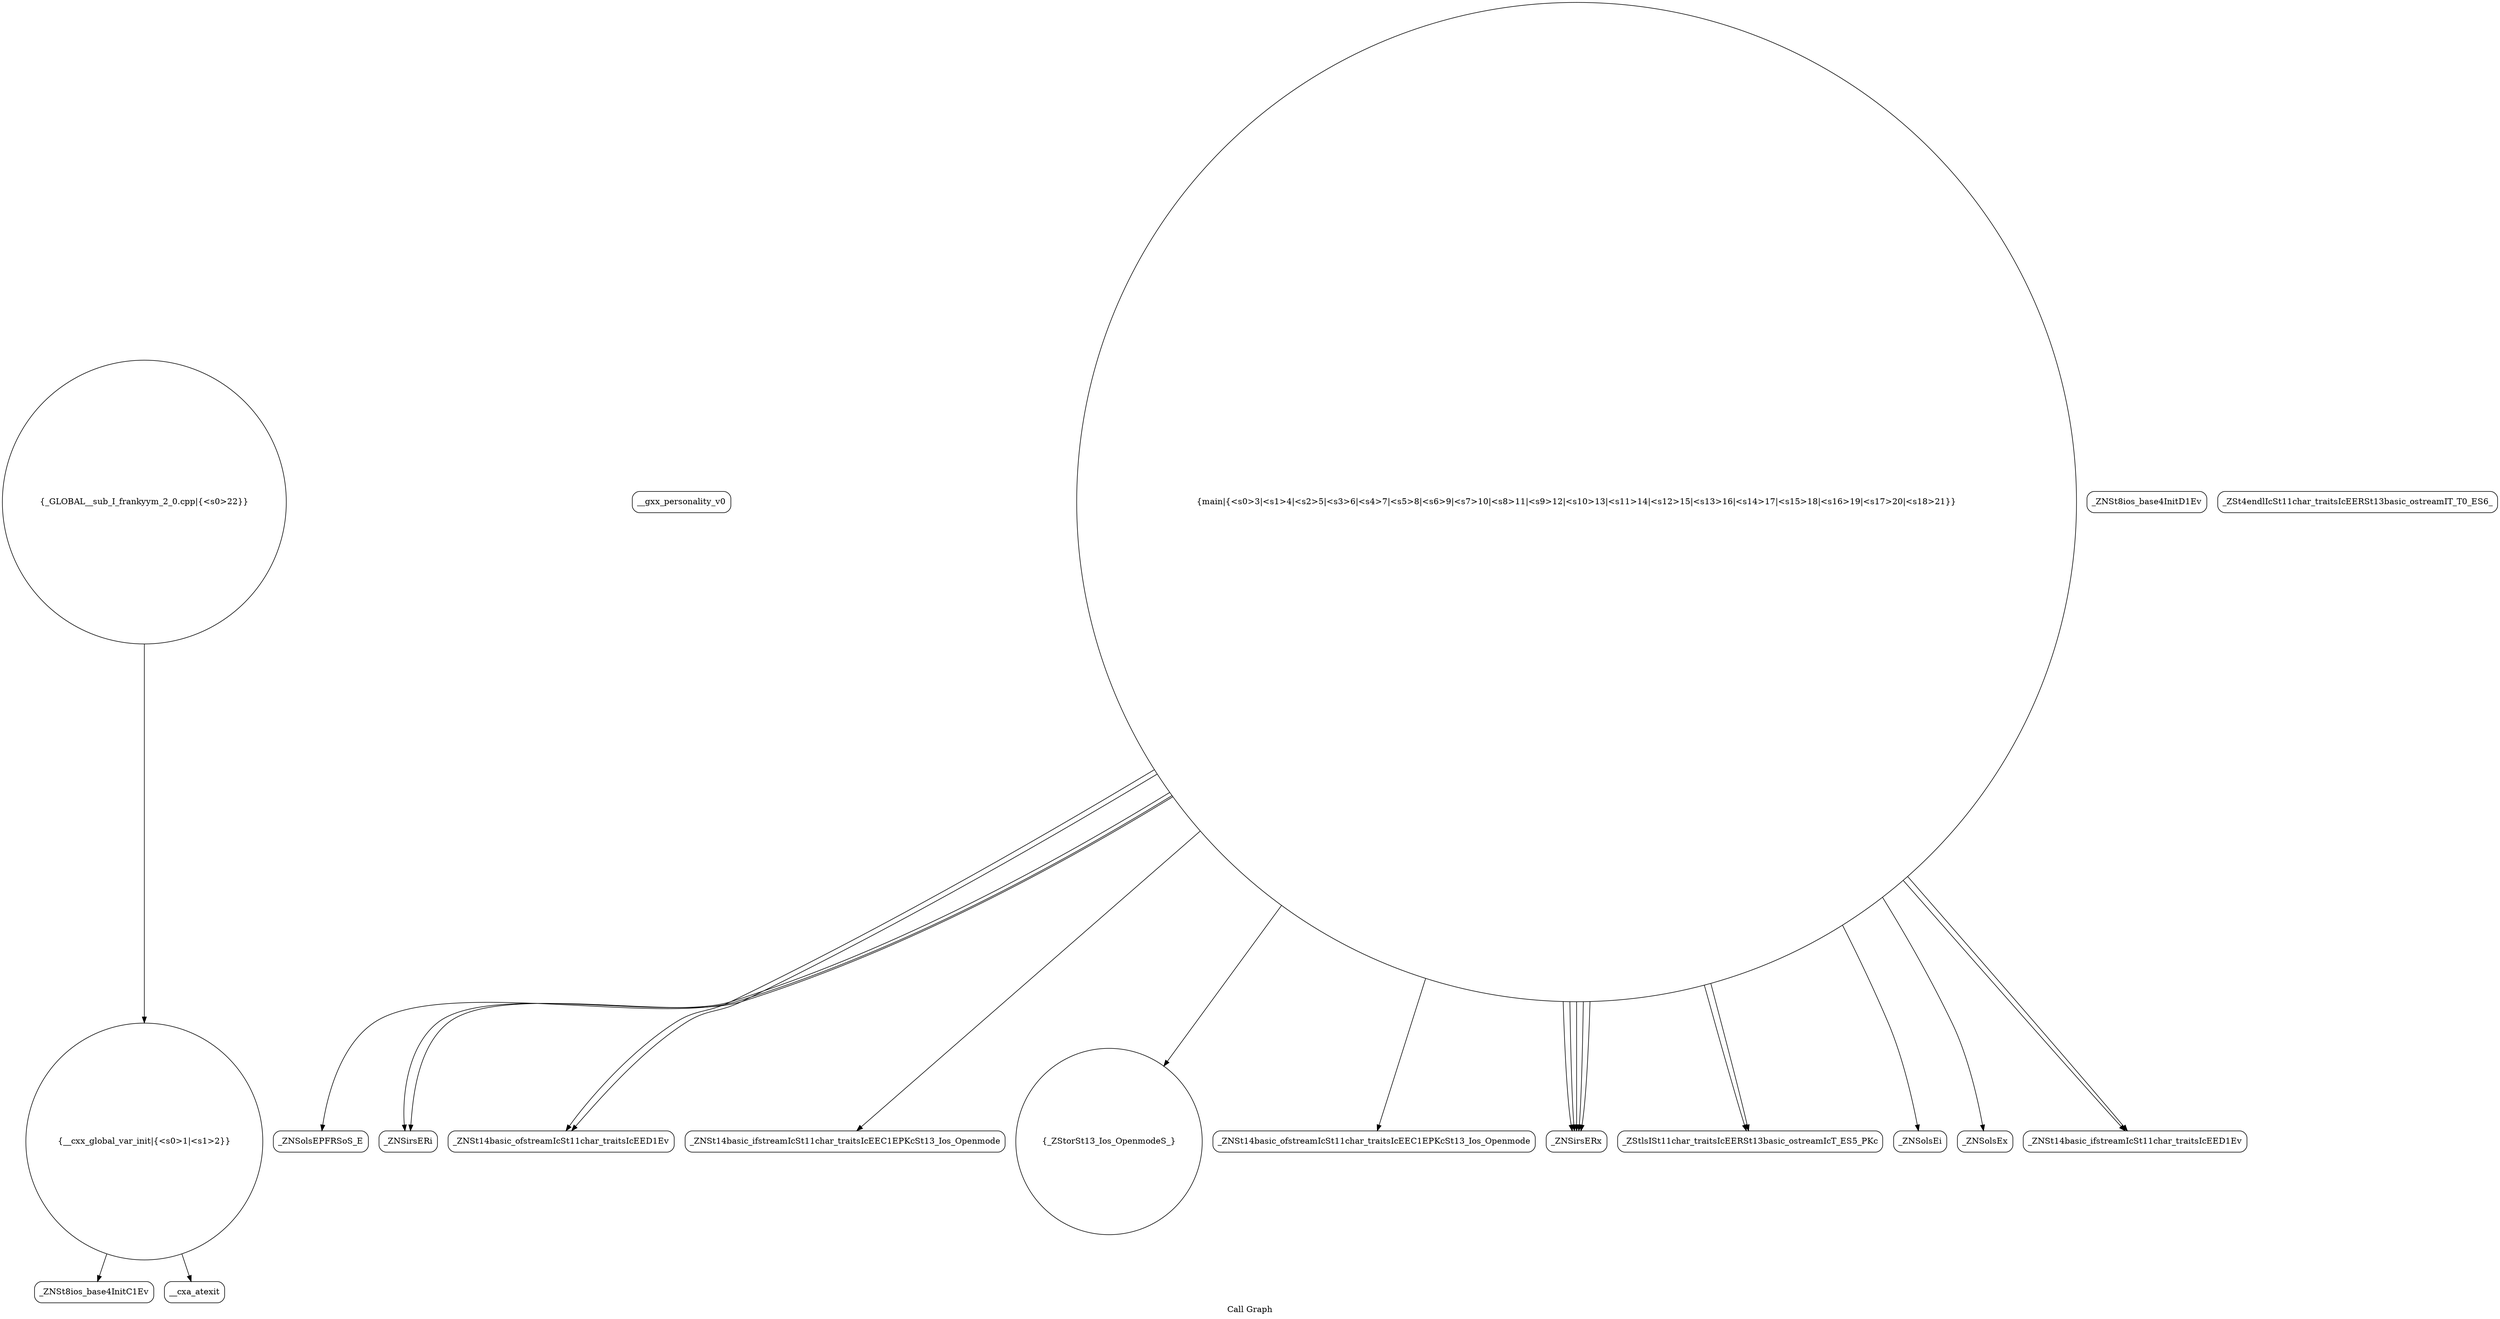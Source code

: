 digraph "Call Graph" {
	label="Call Graph";

	Node0x564eaa3a7020 [shape=record,shape=circle,label="{__cxx_global_var_init|{<s0>1|<s1>2}}"];
	Node0x564eaa3a7020:s0 -> Node0x564eaa3a74b0[color=black];
	Node0x564eaa3a7020:s1 -> Node0x564eaa3a75b0[color=black];
	Node0x564eaa3a77b0 [shape=record,shape=Mrecord,label="{__gxx_personality_v0}"];
	Node0x564eaa3a7b30 [shape=record,shape=Mrecord,label="{_ZNSolsEPFRSoS_E}"];
	Node0x564eaa3a7530 [shape=record,shape=Mrecord,label="{_ZNSt8ios_base4InitD1Ev}"];
	Node0x564eaa3a78b0 [shape=record,shape=Mrecord,label="{_ZNSirsERi}"];
	Node0x564eaa3a7c30 [shape=record,shape=Mrecord,label="{_ZNSt14basic_ofstreamIcSt11char_traitsIcEED1Ev}"];
	Node0x564eaa3a7630 [shape=record,shape=circle,label="{main|{<s0>3|<s1>4|<s2>5|<s3>6|<s4>7|<s5>8|<s6>9|<s7>10|<s8>11|<s9>12|<s10>13|<s11>14|<s12>15|<s13>16|<s14>17|<s15>18|<s16>19|<s17>20|<s18>21}}"];
	Node0x564eaa3a7630:s0 -> Node0x564eaa3a76b0[color=black];
	Node0x564eaa3a7630:s1 -> Node0x564eaa3a7730[color=black];
	Node0x564eaa3a7630:s2 -> Node0x564eaa3a7830[color=black];
	Node0x564eaa3a7630:s3 -> Node0x564eaa3a78b0[color=black];
	Node0x564eaa3a7630:s4 -> Node0x564eaa3a7930[color=black];
	Node0x564eaa3a7630:s5 -> Node0x564eaa3a7930[color=black];
	Node0x564eaa3a7630:s6 -> Node0x564eaa3a7930[color=black];
	Node0x564eaa3a7630:s7 -> Node0x564eaa3a7930[color=black];
	Node0x564eaa3a7630:s8 -> Node0x564eaa3a7930[color=black];
	Node0x564eaa3a7630:s9 -> Node0x564eaa3a78b0[color=black];
	Node0x564eaa3a7630:s10 -> Node0x564eaa3a7c30[color=black];
	Node0x564eaa3a7630:s11 -> Node0x564eaa3a79b0[color=black];
	Node0x564eaa3a7630:s12 -> Node0x564eaa3a7a30[color=black];
	Node0x564eaa3a7630:s13 -> Node0x564eaa3a79b0[color=black];
	Node0x564eaa3a7630:s14 -> Node0x564eaa3a7ab0[color=black];
	Node0x564eaa3a7630:s15 -> Node0x564eaa3a7b30[color=black];
	Node0x564eaa3a7630:s16 -> Node0x564eaa3a7c30[color=black];
	Node0x564eaa3a7630:s17 -> Node0x564eaa3a7cb0[color=black];
	Node0x564eaa3a7630:s18 -> Node0x564eaa3a7cb0[color=black];
	Node0x564eaa3a79b0 [shape=record,shape=Mrecord,label="{_ZStlsISt11char_traitsIcEERSt13basic_ostreamIcT_ES5_PKc}"];
	Node0x564eaa3a7d30 [shape=record,shape=circle,label="{_GLOBAL__sub_I_frankyym_2_0.cpp|{<s0>22}}"];
	Node0x564eaa3a7d30:s0 -> Node0x564eaa3a7020[color=black];
	Node0x564eaa3a7730 [shape=record,shape=circle,label="{_ZStorSt13_Ios_OpenmodeS_}"];
	Node0x564eaa3a7ab0 [shape=record,shape=Mrecord,label="{_ZNSolsEx}"];
	Node0x564eaa3a74b0 [shape=record,shape=Mrecord,label="{_ZNSt8ios_base4InitC1Ev}"];
	Node0x564eaa3a7830 [shape=record,shape=Mrecord,label="{_ZNSt14basic_ofstreamIcSt11char_traitsIcEEC1EPKcSt13_Ios_Openmode}"];
	Node0x564eaa3a7bb0 [shape=record,shape=Mrecord,label="{_ZSt4endlIcSt11char_traitsIcEERSt13basic_ostreamIT_T0_ES6_}"];
	Node0x564eaa3a75b0 [shape=record,shape=Mrecord,label="{__cxa_atexit}"];
	Node0x564eaa3a7930 [shape=record,shape=Mrecord,label="{_ZNSirsERx}"];
	Node0x564eaa3a7cb0 [shape=record,shape=Mrecord,label="{_ZNSt14basic_ifstreamIcSt11char_traitsIcEED1Ev}"];
	Node0x564eaa3a76b0 [shape=record,shape=Mrecord,label="{_ZNSt14basic_ifstreamIcSt11char_traitsIcEEC1EPKcSt13_Ios_Openmode}"];
	Node0x564eaa3a7a30 [shape=record,shape=Mrecord,label="{_ZNSolsEi}"];
}
